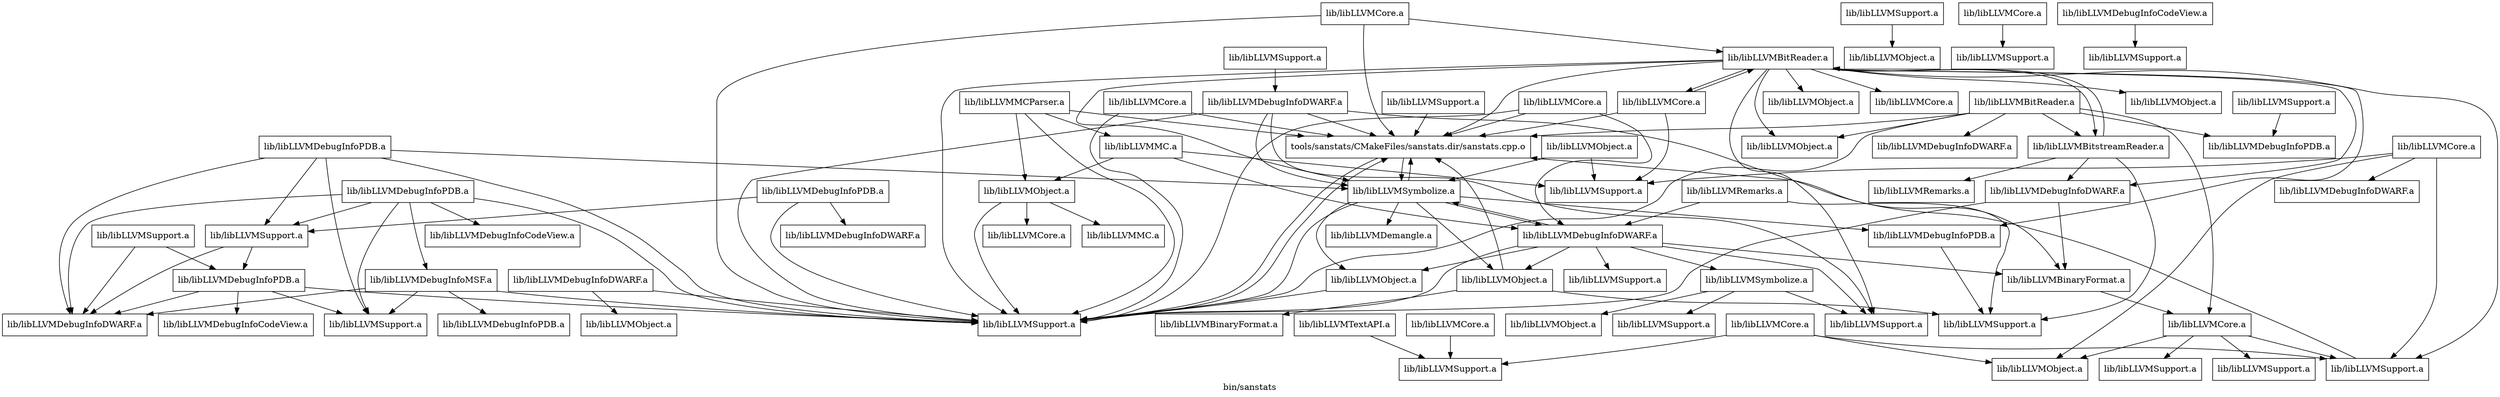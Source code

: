 digraph "bin/sanstats" {
	label="bin/sanstats";

	Node0x55efa96d4980 [shape=record,shape=record,label="{tools/sanstats/CMakeFiles/sanstats.dir/sanstats.cpp.o}"];
	Node0x55efa96d4980 -> Node0x55efa96d3b48;
	Node0x55efa96d4980 -> Node0x55efa96db0b0;
	Node0x55efa96d3b48 [shape=record,shape=record,label="{lib/libLLVMSupport.a}"];
	Node0x55efa96d3b48 -> Node0x55efa96d4980;
	Node0x55efa96db0b0 [shape=record,shape=record,label="{lib/libLLVMSymbolize.a}"];
	Node0x55efa96db0b0 -> Node0x55efa96d4980;
	Node0x55efa96db0b0 -> Node0x55efa96d3b48;
	Node0x55efa96db0b0 -> Node0x55efa96dd678;
	Node0x55efa96db0b0 -> Node0x55efa96d8948;
	Node0x55efa96db0b0 -> Node0x55efa96dd9b8;
	Node0x55efa96db0b0 -> Node0x55efa96dcab0;
	Node0x55efa96db0b0 -> Node0x55efa96d31f0;
	Node0x55efa96dd678 [shape=record,shape=record,label="{lib/libLLVMDebugInfoDWARF.a}"];
	Node0x55efa96dd678 -> Node0x55efa96d3b48;
	Node0x55efa96dd678 -> Node0x55efa96db0b0;
	Node0x55efa96dd678 -> Node0x55efa96dba70;
	Node0x55efa96dd678 -> Node0x55efa96dcd88;
	Node0x55efa96dd678 -> Node0x55efa96de108;
	Node0x55efa96dd678 -> Node0x55efa96d8948;
	Node0x55efa96dd678 -> Node0x55efa96dcab0;
	Node0x55efa96dd678 -> Node0x55efa96dd408;
	Node0x55efa96d8948 [shape=record,shape=record,label="{lib/libLLVMObject.a}"];
	Node0x55efa96d8948 -> Node0x55efa96d3b48;
	Node0x55efa96dd9b8 [shape=record,shape=record,label="{lib/libLLVMDebugInfoPDB.a}"];
	Node0x55efa96dd9b8 -> Node0x55efa96d8cf0;
	Node0x55efa96dcab0 [shape=record,shape=record,label="{lib/libLLVMObject.a}"];
	Node0x55efa96dcab0 -> Node0x55efa96d4980;
	Node0x55efa96dcab0 -> Node0x55efa96d8cf0;
	Node0x55efa96dcab0 -> Node0x55efa96d4918;
	Node0x55efa96d31f0 [shape=record,shape=record,label="{lib/libLLVMDemangle.a}"];
	Node0x55efa96dcd88 [shape=record,shape=record,label="{lib/libLLVMSymbolize.a}"];
	Node0x55efa96dcd88 -> Node0x55efa96d3328;
	Node0x55efa96dcd88 -> Node0x55efa96dba70;
	Node0x55efa96dcd88 -> Node0x55efa96dd198;
	Node0x55efa96d3328 [shape=record,shape=record,label="{lib/libLLVMSupport.a}"];
	Node0x55efa96dba70 [shape=record,shape=record,label="{lib/libLLVMSupport.a}"];
	Node0x55efa96dd198 [shape=record,shape=record,label="{lib/libLLVMObject.a}"];
	Node0x55efa96de108 [shape=record,shape=record,label="{lib/libLLVMSupport.a}"];
	Node0x55efa96dd408 [shape=record,shape=record,label="{lib/libLLVMBinaryFormat.a}"];
	Node0x55efa96dd408 -> Node0x55efa96dbb40;
	Node0x55efa96de580 [shape=record,shape=record,label="{lib/libLLVMDebugInfoDWARF.a}"];
	Node0x55efa96de580 -> Node0x55efa96d4980;
	Node0x55efa96de580 -> Node0x55efa96d3b48;
	Node0x55efa96de580 -> Node0x55efa96db0b0;
	Node0x55efa96de580 -> Node0x55efa96dba70;
	Node0x55efa96de580 -> Node0x55efa96dd408;
	Node0x55efa96d4cc0 [shape=record,shape=record,label="{lib/libLLVMDebugInfoDWARF.a}"];
	Node0x55efa96d4cc0 -> Node0x55efa96d3b48;
	Node0x55efa96d4cc0 -> Node0x55efa96d7288;
	Node0x55efa96d7288 [shape=record,shape=record,label="{lib/libLLVMObject.a}"];
	Node0x55efa96d3738 [shape=record,shape=record,label="{lib/libLLVMDebugInfoDWARF.a}"];
	Node0x55efa96d3738 -> Node0x55efa96d3b48;
	Node0x55efa96d3738 -> Node0x55efa96dd408;
	Node0x55efa96d8cf0 [shape=record,shape=record,label="{lib/libLLVMSupport.a}"];
	Node0x55efa96d6520 [shape=record,shape=record,label="{lib/libLLVMDebugInfoPDB.a}"];
	Node0x55efa96d6520 -> Node0x55efa96d3b48;
	Node0x55efa96d6520 -> Node0x55efa96daa30;
	Node0x55efa96d6520 -> Node0x55efa96dc3c8;
	Node0x55efa96d6520 -> Node0x55efa96df148;
	Node0x55efa96daa30 [shape=record,shape=record,label="{lib/libLLVMDebugInfoDWARF.a}"];
	Node0x55efa96dc3c8 [shape=record,shape=record,label="{lib/libLLVMSupport.a}"];
	Node0x55efa96df148 [shape=record,shape=record,label="{lib/libLLVMDebugInfoCodeView.a}"];
	Node0x55efa96d8dc0 [shape=record,shape=record,label="{lib/libLLVMSupport.a}"];
	Node0x55efa96d8dc0 -> Node0x55efa96daa30;
	Node0x55efa96d8dc0 -> Node0x55efa96d6520;
	Node0x55efa96d7aa8 [shape=record,shape=record,label="{lib/libLLVMDebugInfoPDB.a}"];
	Node0x55efa96d7aa8 -> Node0x55efa96d3b48;
	Node0x55efa96d7aa8 -> Node0x55efa96db0b0;
	Node0x55efa96d7aa8 -> Node0x55efa96daa30;
	Node0x55efa96d7aa8 -> Node0x55efa96dc3c8;
	Node0x55efa96d7aa8 -> Node0x55efa96d8dc0;
	Node0x55efa96dd130 [shape=record,shape=record,label="{lib/libLLVMSupport.a}"];
	Node0x55efa96dd130 -> Node0x55efa96daa30;
	Node0x55efa96dd130 -> Node0x55efa96d6520;
	Node0x55efa96dbad8 [shape=record,shape=record,label="{lib/libLLVMDebugInfoPDB.a}"];
	Node0x55efa96dbad8 -> Node0x55efa96d3b48;
	Node0x55efa96dbad8 -> Node0x55efa96d77d0;
	Node0x55efa96dbad8 -> Node0x55efa96d8dc0;
	Node0x55efa96d77d0 [shape=record,shape=record,label="{lib/libLLVMDebugInfoDWARF.a}"];
	Node0x55efa96db2b8 [shape=record,shape=record,label="{lib/libLLVMDebugInfoPDB.a}"];
	Node0x55efa96db2b8 -> Node0x55efa96d3b48;
	Node0x55efa96db2b8 -> Node0x55efa96daa30;
	Node0x55efa96db2b8 -> Node0x55efa96dc3c8;
	Node0x55efa96db2b8 -> Node0x55efa96d8dc0;
	Node0x55efa96db2b8 -> Node0x55efa96de518;
	Node0x55efa96db2b8 -> Node0x55efa96dd470;
	Node0x55efa96de518 [shape=record,shape=record,label="{lib/libLLVMDebugInfoMSF.a}"];
	Node0x55efa96de518 -> Node0x55efa96d3b48;
	Node0x55efa96de518 -> Node0x55efa96daa30;
	Node0x55efa96de518 -> Node0x55efa96d6658;
	Node0x55efa96de518 -> Node0x55efa96dc3c8;
	Node0x55efa96dd470 [shape=record,shape=record,label="{lib/libLLVMDebugInfoCodeView.a}"];
	Node0x55efa96d6658 [shape=record,shape=record,label="{lib/libLLVMDebugInfoPDB.a}"];
	Node0x55efa96d4918 [shape=record,shape=record,label="{lib/libLLVMBinaryFormat.a}"];
	Node0x55efa96dbe80 [shape=record,shape=record,label="{lib/libLLVMSupport.a}"];
	Node0x55efa96dbe80 -> Node0x55efa96d4980;
	Node0x55efa96db4c0 [shape=record,shape=record,label="{lib/libLLVMObject.a}"];
	Node0x55efa96db4c0 -> Node0x55efa96df6f8;
	Node0x55efa96db4c0 -> Node0x55efa96db0b0;
	Node0x55efa96df6f8 [shape=record,shape=record,label="{lib/libLLVMSupport.a}"];
	Node0x55efa96d3f58 [shape=record,shape=record,label="{lib/libLLVMSupport.a}"];
	Node0x55efa96d3f58 -> Node0x55efa96dcf28;
	Node0x55efa96dcf28 [shape=record,shape=record,label="{lib/libLLVMObject.a}"];
	Node0x55efa96d6d40 [shape=record,shape=record,label="{lib/libLLVMObject.a}"];
	Node0x55efa96d6d40 -> Node0x55efa96d3b48;
	Node0x55efa96d6d40 -> Node0x55efa96d4710;
	Node0x55efa96d6d40 -> Node0x55efa96dddc8;
	Node0x55efa96d4710 [shape=record,shape=record,label="{lib/libLLVMCore.a}"];
	Node0x55efa96dddc8 [shape=record,shape=record,label="{lib/libLLVMMC.a}"];
	Node0x55efa96dc228 [shape=record,shape=record,label="{lib/libLLVMBitReader.a}"];
	Node0x55efa96dc228 -> Node0x55efa96d4980;
	Node0x55efa96dc228 -> Node0x55efa96d3b48;
	Node0x55efa96dc228 -> Node0x55efa96db0b0;
	Node0x55efa96dc228 -> Node0x55efa96dba70;
	Node0x55efa96dc228 -> Node0x55efa96d9fa0;
	Node0x55efa96dc228 -> Node0x55efa96dbe80;
	Node0x55efa96dc228 -> Node0x55efa96d3738;
	Node0x55efa96dc228 -> Node0x55efa96dd9b8;
	Node0x55efa96dc228 -> Node0x55efa96ddaf0;
	Node0x55efa96dc228 -> Node0x55efa96dd200;
	Node0x55efa96dc228 -> Node0x55efa96d6da8;
	Node0x55efa96dc228 -> Node0x55efa96ddfd0;
	Node0x55efa96dc228 -> Node0x55efa96d6f48;
	Node0x55efa96d9fa0 [shape=record,shape=record,label="{lib/libLLVMObject.a}"];
	Node0x55efa96ddaf0 [shape=record,shape=record,label="{lib/libLLVMObject.a}"];
	Node0x55efa96dd200 [shape=record,shape=record,label="{lib/libLLVMCore.a}"];
	Node0x55efa96d6da8 [shape=record,shape=record,label="{lib/libLLVMObject.a}"];
	Node0x55efa96ddfd0 [shape=record,shape=record,label="{lib/libLLVMCore.a}"];
	Node0x55efa96ddfd0 -> Node0x55efa96d4980;
	Node0x55efa96ddfd0 -> Node0x55efa96df6f8;
	Node0x55efa96ddfd0 -> Node0x55efa96dc228;
	Node0x55efa96d6f48 [shape=record,shape=record,label="{lib/libLLVMBitstreamReader.a}"];
	Node0x55efa96d6f48 -> Node0x55efa96d8cf0;
	Node0x55efa96d6f48 -> Node0x55efa96d3738;
	Node0x55efa96d6f48 -> Node0x55efa96dc228;
	Node0x55efa96d6f48 -> Node0x55efa96d43d0;
	Node0x55efa96da1a8 [shape=record,shape=record,label="{lib/libLLVMBitReader.a}"];
	Node0x55efa96da1a8 -> Node0x55efa96d4980;
	Node0x55efa96da1a8 -> Node0x55efa96d3b48;
	Node0x55efa96da1a8 -> Node0x55efa96da550;
	Node0x55efa96da1a8 -> Node0x55efa96d7b10;
	Node0x55efa96da1a8 -> Node0x55efa96ddaf0;
	Node0x55efa96da1a8 -> Node0x55efa96dbb40;
	Node0x55efa96da1a8 -> Node0x55efa96d6f48;
	Node0x55efa96da550 [shape=record,shape=record,label="{lib/libLLVMDebugInfoDWARF.a}"];
	Node0x55efa96d7b10 [shape=record,shape=record,label="{lib/libLLVMDebugInfoPDB.a}"];
	Node0x55efa96dbb40 [shape=record,shape=record,label="{lib/libLLVMCore.a}"];
	Node0x55efa96dbb40 -> Node0x55efa96dd2d0;
	Node0x55efa96dbb40 -> Node0x55efa96d95e0;
	Node0x55efa96dbb40 -> Node0x55efa96dbe80;
	Node0x55efa96dbb40 -> Node0x55efa96d6248;
	Node0x55efa96dd2d0 [shape=record,shape=record,label="{lib/libLLVMSupport.a}"];
	Node0x55efa96d95e0 [shape=record,shape=record,label="{lib/libLLVMObject.a}"];
	Node0x55efa96d6248 [shape=record,shape=record,label="{lib/libLLVMSupport.a}"];
	Node0x55efa96d4160 [shape=record,shape=record,label="{lib/libLLVMCore.a}"];
	Node0x55efa96d4160 -> Node0x55efa96d3c18;
	Node0x55efa96d3c18 [shape=record,shape=record,label="{lib/libLLVMSupport.a}"];
	Node0x55efa96d30b8 [shape=record,shape=record,label="{lib/libLLVMCore.a}"];
	Node0x55efa96d30b8 -> Node0x55efa96df6f8;
	Node0x55efa96d30b8 -> Node0x55efa96d95e0;
	Node0x55efa96d30b8 -> Node0x55efa96dbe80;
	Node0x55efa96d30b8 -> Node0x55efa96d8810;
	Node0x55efa96d8810 [shape=record,shape=record,label="{lib/libLLVMDebugInfoDWARF.a}"];
	Node0x55efa96df4f0 [shape=record,shape=record,label="{lib/libLLVMCore.a}"];
	Node0x55efa96df4f0 -> Node0x55efa96d3940;
	Node0x55efa96d3940 [shape=record,shape=record,label="{lib/libLLVMSupport.a}"];
	Node0x55efa96db388 [shape=record,shape=record,label="{lib/libLLVMSupport.a}"];
	Node0x55efa96db388 -> Node0x55efa96d7b10;
	Node0x55efa96dab00 [shape=record,shape=record,label="{lib/libLLVMCore.a}"];
	Node0x55efa96dab00 -> Node0x55efa96d4980;
	Node0x55efa96dab00 -> Node0x55efa96d3b48;
	Node0x55efa96dab00 -> Node0x55efa96dc228;
	Node0x55efa96dc1c0 [shape=record,shape=record,label="{lib/libLLVMSupport.a}"];
	Node0x55efa96dc1c0 -> Node0x55efa96d4980;
	Node0x55efa96deda0 [shape=record,shape=record,label="{lib/libLLVMCore.a}"];
	Node0x55efa96deda0 -> Node0x55efa96d3940;
	Node0x55efa96deda0 -> Node0x55efa96d95e0;
	Node0x55efa96deda0 -> Node0x55efa96dbe80;
	Node0x55efa96d9510 [shape=record,shape=record,label="{lib/libLLVMCore.a}"];
	Node0x55efa96d9510 -> Node0x55efa96d4980;
	Node0x55efa96d9510 -> Node0x55efa96d3b48;
	Node0x55efa96d40f8 [shape=record,shape=record,label="{lib/libLLVMCore.a}"];
	Node0x55efa96d40f8 -> Node0x55efa96d4980;
	Node0x55efa96d40f8 -> Node0x55efa96d3b48;
	Node0x55efa96d40f8 -> Node0x55efa96dd678;
	Node0x55efa96d3050 [shape=record,shape=record,label="{lib/libLLVMRemarks.a}"];
	Node0x55efa96d3050 -> Node0x55efa96d8cf0;
	Node0x55efa96d3050 -> Node0x55efa96dd678;
	Node0x55efa96d5270 [shape=record,shape=record,label="{lib/libLLVMSupport.a}"];
	Node0x55efa96d5270 -> Node0x55efa96de580;
	Node0x55efa96d43d0 [shape=record,shape=record,label="{lib/libLLVMRemarks.a}"];
	Node0x55efa96d5e38 [shape=record,shape=record,label="{lib/libLLVMMCParser.a}"];
	Node0x55efa96d5e38 -> Node0x55efa96d4980;
	Node0x55efa96d5e38 -> Node0x55efa96d3b48;
	Node0x55efa96d5e38 -> Node0x55efa96d6d40;
	Node0x55efa96d5e38 -> Node0x55efa96dd540;
	Node0x55efa96dd540 [shape=record,shape=record,label="{lib/libLLVMMC.a}"];
	Node0x55efa96dd540 -> Node0x55efa96df6f8;
	Node0x55efa96dd540 -> Node0x55efa96dd678;
	Node0x55efa96dd540 -> Node0x55efa96d6d40;
	Node0x55efa96d9370 [shape=record,shape=record,label="{lib/libLLVMDebugInfoCodeView.a}"];
	Node0x55efa96d9370 -> Node0x55efa96de5e8;
	Node0x55efa96de5e8 [shape=record,shape=record,label="{lib/libLLVMSupport.a}"];
	Node0x55efa96d4f98 [shape=record,shape=record,label="{lib/libLLVMTextAPI.a}"];
	Node0x55efa96d4f98 -> Node0x55efa96d3940;
}
